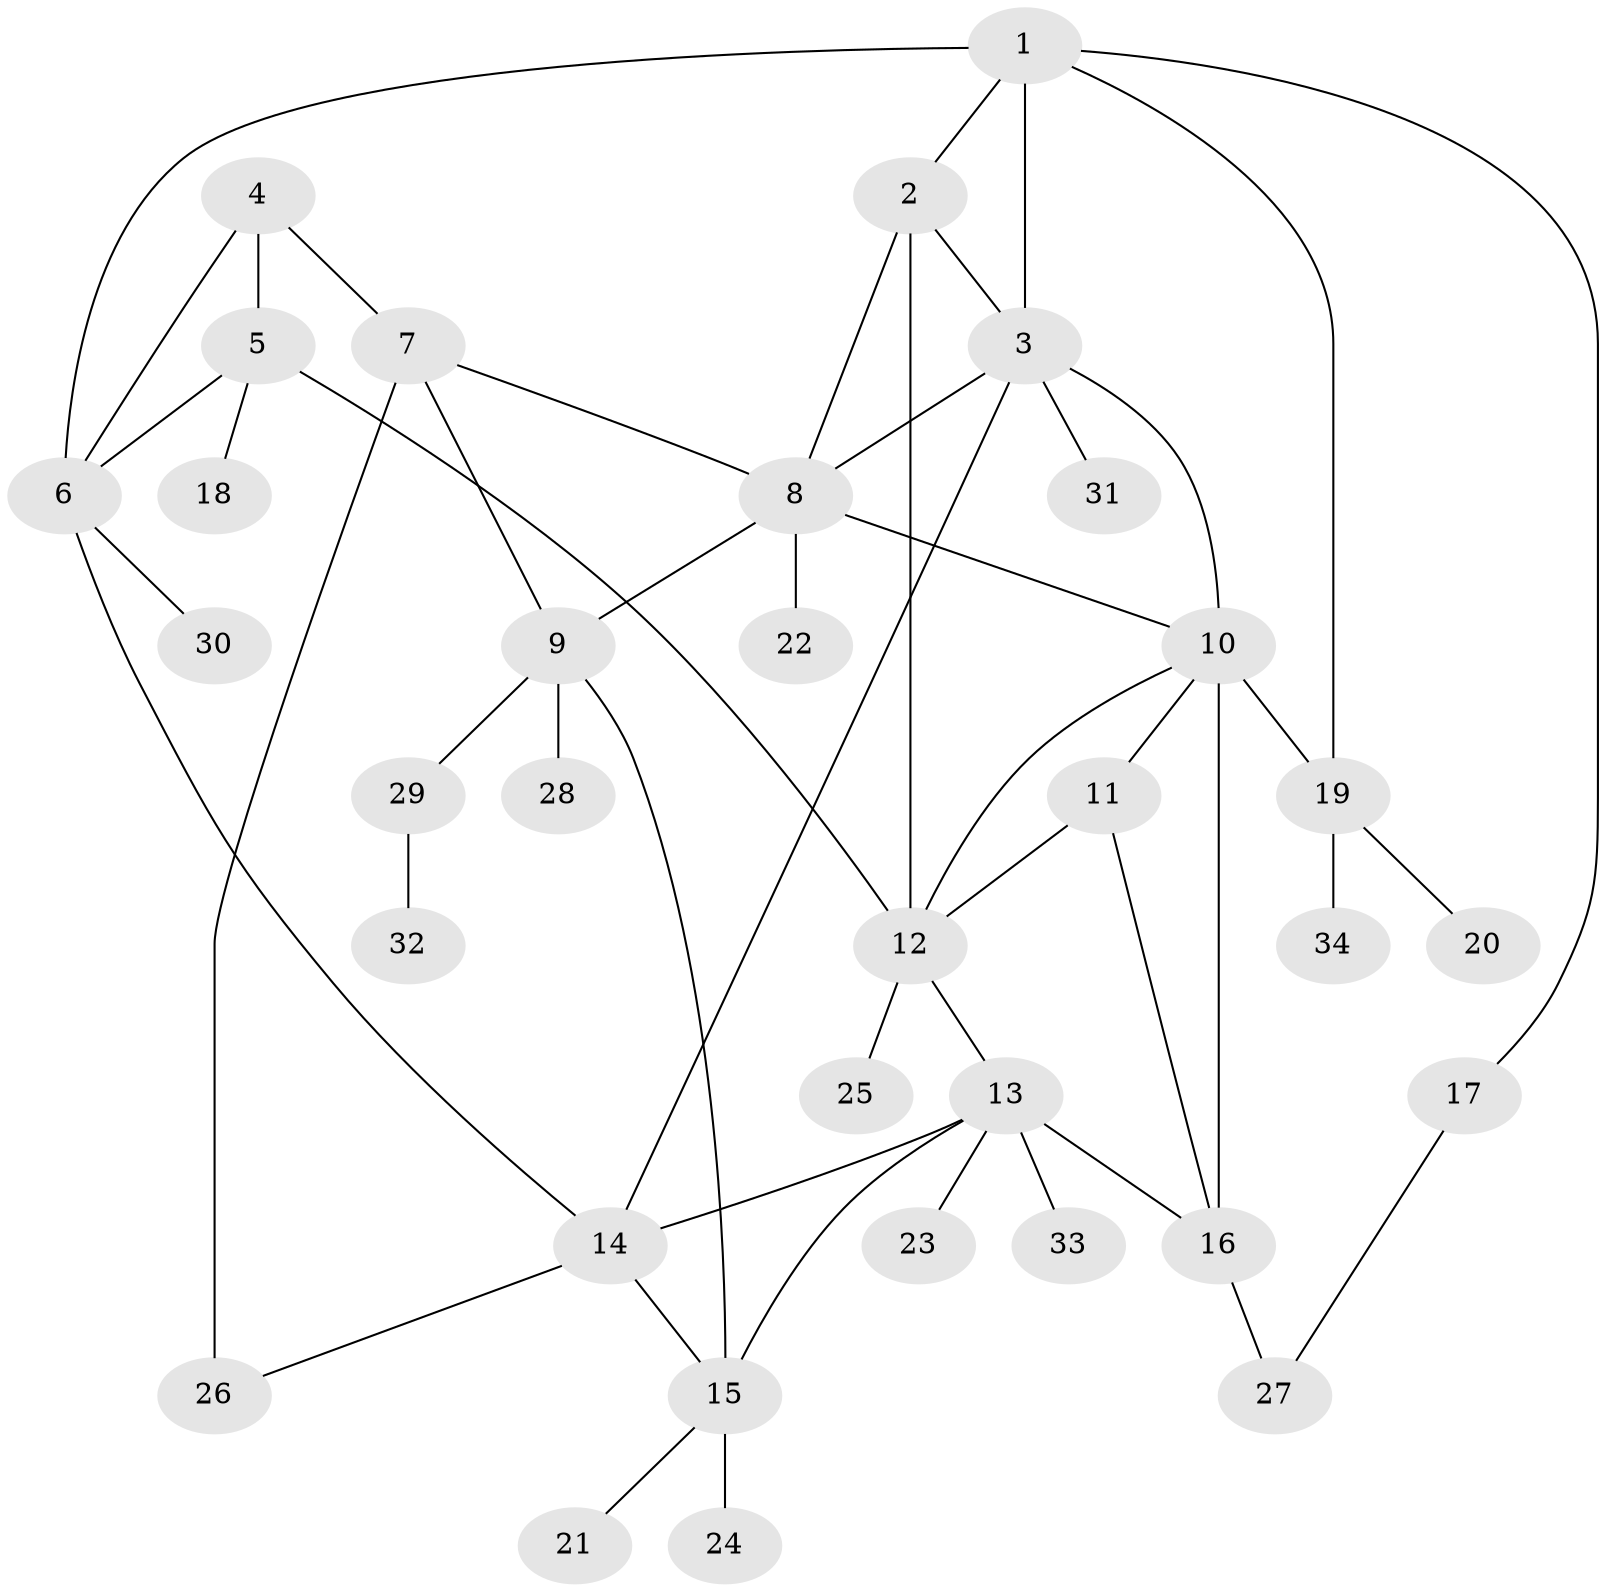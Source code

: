 // original degree distribution, {6: 0.07575757575757576, 4: 0.06060606060606061, 7: 0.030303030303030304, 5: 0.030303030303030304, 8: 0.045454545454545456, 9: 0.015151515151515152, 3: 0.030303030303030304, 1: 0.5606060606060606, 2: 0.15151515151515152}
// Generated by graph-tools (version 1.1) at 2025/37/03/09/25 02:37:40]
// undirected, 34 vertices, 51 edges
graph export_dot {
graph [start="1"]
  node [color=gray90,style=filled];
  1;
  2;
  3;
  4;
  5;
  6;
  7;
  8;
  9;
  10;
  11;
  12;
  13;
  14;
  15;
  16;
  17;
  18;
  19;
  20;
  21;
  22;
  23;
  24;
  25;
  26;
  27;
  28;
  29;
  30;
  31;
  32;
  33;
  34;
  1 -- 2 [weight=1.0];
  1 -- 3 [weight=1.0];
  1 -- 6 [weight=1.0];
  1 -- 17 [weight=1.0];
  1 -- 19 [weight=1.0];
  2 -- 3 [weight=1.0];
  2 -- 8 [weight=1.0];
  2 -- 12 [weight=1.0];
  3 -- 8 [weight=1.0];
  3 -- 10 [weight=1.0];
  3 -- 14 [weight=1.0];
  3 -- 31 [weight=1.0];
  4 -- 5 [weight=1.0];
  4 -- 6 [weight=1.0];
  4 -- 7 [weight=1.0];
  5 -- 6 [weight=1.0];
  5 -- 12 [weight=1.0];
  5 -- 18 [weight=1.0];
  6 -- 14 [weight=1.0];
  6 -- 30 [weight=1.0];
  7 -- 8 [weight=1.0];
  7 -- 9 [weight=1.0];
  7 -- 26 [weight=2.0];
  8 -- 9 [weight=1.0];
  8 -- 10 [weight=1.0];
  8 -- 22 [weight=2.0];
  9 -- 15 [weight=1.0];
  9 -- 28 [weight=1.0];
  9 -- 29 [weight=1.0];
  10 -- 11 [weight=1.0];
  10 -- 12 [weight=1.0];
  10 -- 16 [weight=3.0];
  10 -- 19 [weight=1.0];
  11 -- 12 [weight=1.0];
  11 -- 16 [weight=1.0];
  12 -- 13 [weight=1.0];
  12 -- 25 [weight=2.0];
  13 -- 14 [weight=1.0];
  13 -- 15 [weight=1.0];
  13 -- 16 [weight=1.0];
  13 -- 23 [weight=1.0];
  13 -- 33 [weight=1.0];
  14 -- 15 [weight=1.0];
  14 -- 26 [weight=1.0];
  15 -- 21 [weight=1.0];
  15 -- 24 [weight=3.0];
  16 -- 27 [weight=1.0];
  17 -- 27 [weight=1.0];
  19 -- 20 [weight=1.0];
  19 -- 34 [weight=1.0];
  29 -- 32 [weight=2.0];
}

